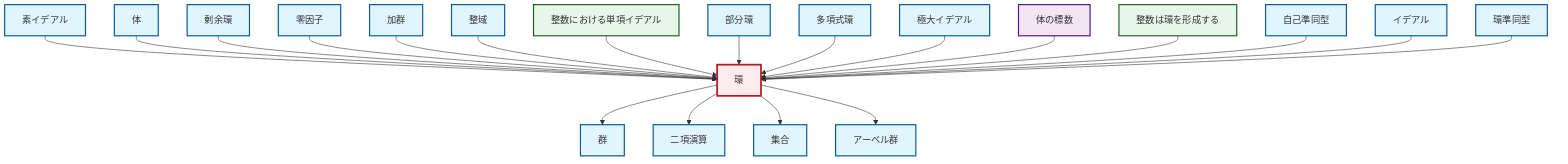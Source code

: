 graph TD
    classDef definition fill:#e1f5fe,stroke:#01579b,stroke-width:2px
    classDef theorem fill:#f3e5f5,stroke:#4a148c,stroke-width:2px
    classDef axiom fill:#fff3e0,stroke:#e65100,stroke-width:2px
    classDef example fill:#e8f5e9,stroke:#1b5e20,stroke-width:2px
    classDef current fill:#ffebee,stroke:#b71c1c,stroke-width:3px
    ex-integers-ring["整数は環を形成する"]:::example
    def-ring-homomorphism["環準同型"]:::definition
    def-endomorphism["自己準同型"]:::definition
    def-abelian-group["アーベル群"]:::definition
    def-prime-ideal["素イデアル"]:::definition
    def-binary-operation["二項演算"]:::definition
    thm-field-characteristic["体の標数"]:::theorem
    ex-principal-ideal["整数における単項イデアル"]:::example
    def-field["体"]:::definition
    def-set["集合"]:::definition
    def-quotient-ring["剰余環"]:::definition
    def-module["加群"]:::definition
    def-polynomial-ring["多項式環"]:::definition
    def-subring["部分環"]:::definition
    def-ring["環"]:::definition
    def-maximal-ideal["極大イデアル"]:::definition
    def-group["群"]:::definition
    def-ideal["イデアル"]:::definition
    def-integral-domain["整域"]:::definition
    def-zero-divisor["零因子"]:::definition
    def-prime-ideal --> def-ring
    def-field --> def-ring
    def-quotient-ring --> def-ring
    def-zero-divisor --> def-ring
    def-module --> def-ring
    def-integral-domain --> def-ring
    def-ring --> def-group
    ex-principal-ideal --> def-ring
    def-ring --> def-binary-operation
    def-subring --> def-ring
    def-ring --> def-set
    def-polynomial-ring --> def-ring
    def-maximal-ideal --> def-ring
    thm-field-characteristic --> def-ring
    ex-integers-ring --> def-ring
    def-ring --> def-abelian-group
    def-endomorphism --> def-ring
    def-ideal --> def-ring
    def-ring-homomorphism --> def-ring
    class def-ring current